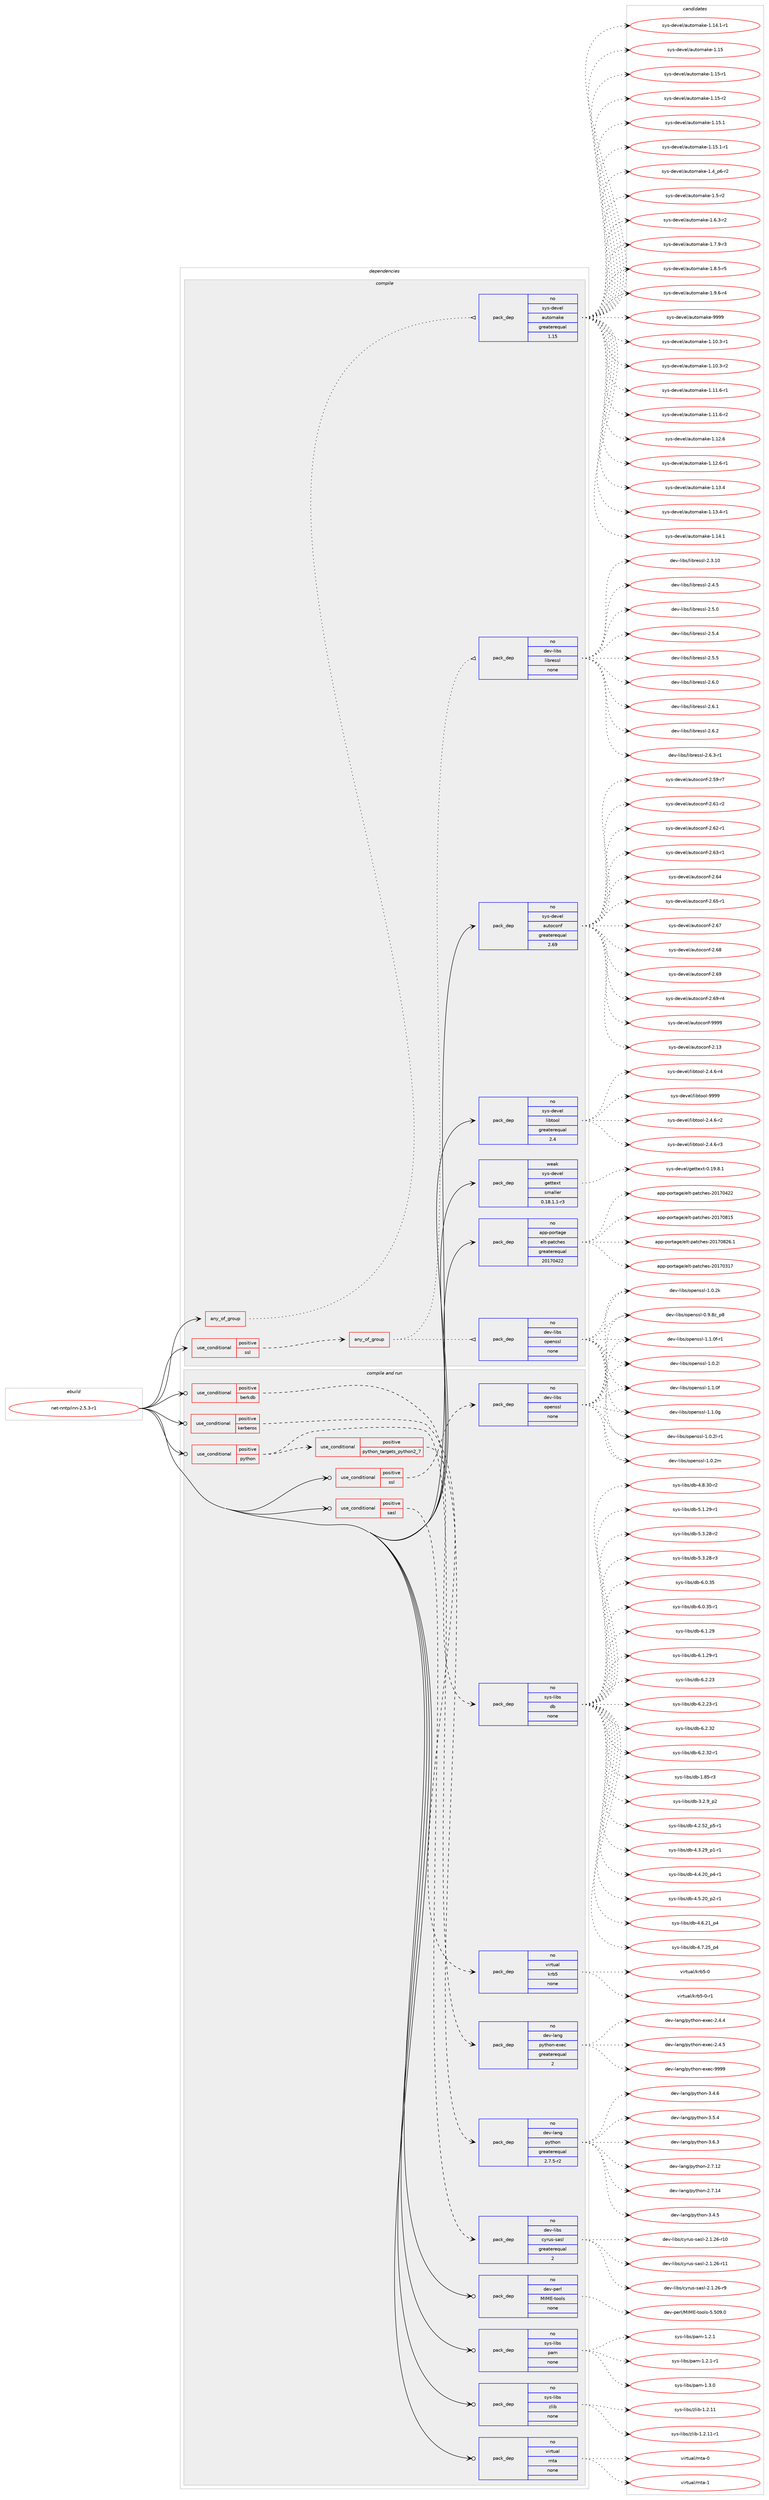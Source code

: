 digraph prolog {

# *************
# Graph options
# *************

newrank=true;
concentrate=true;
compound=true;
graph [rankdir=LR,fontname=Helvetica,fontsize=10,ranksep=1.5];#, ranksep=2.5, nodesep=0.2];
edge  [arrowhead=vee];
node  [fontname=Helvetica,fontsize=10];

# **********
# The ebuild
# **********

subgraph cluster_leftcol {
color=gray;
rank=same;
label=<<i>ebuild</i>>;
id [label="net-nntp/inn-2.5.3-r1", color=red, width=4, href="../net-nntp/inn-2.5.3-r1.svg"];
}

# ****************
# The dependencies
# ****************

subgraph cluster_midcol {
color=gray;
label=<<i>dependencies</i>>;
subgraph cluster_compile {
fillcolor="#eeeeee";
style=filled;
label=<<i>compile</i>>;
subgraph any7225 {
dependency433428 [label=<<TABLE BORDER="0" CELLBORDER="1" CELLSPACING="0" CELLPADDING="4"><TR><TD CELLPADDING="10">any_of_group</TD></TR></TABLE>>, shape=none, color=red];subgraph pack318865 {
dependency433429 [label=<<TABLE BORDER="0" CELLBORDER="1" CELLSPACING="0" CELLPADDING="4" WIDTH="220"><TR><TD ROWSPAN="6" CELLPADDING="30">pack_dep</TD></TR><TR><TD WIDTH="110">no</TD></TR><TR><TD>sys-devel</TD></TR><TR><TD>automake</TD></TR><TR><TD>greaterequal</TD></TR><TR><TD>1.15</TD></TR></TABLE>>, shape=none, color=blue];
}
dependency433428:e -> dependency433429:w [weight=20,style="dotted",arrowhead="oinv"];
}
id:e -> dependency433428:w [weight=20,style="solid",arrowhead="vee"];
subgraph cond107107 {
dependency433430 [label=<<TABLE BORDER="0" CELLBORDER="1" CELLSPACING="0" CELLPADDING="4"><TR><TD ROWSPAN="3" CELLPADDING="10">use_conditional</TD></TR><TR><TD>positive</TD></TR><TR><TD>ssl</TD></TR></TABLE>>, shape=none, color=red];
subgraph any7226 {
dependency433431 [label=<<TABLE BORDER="0" CELLBORDER="1" CELLSPACING="0" CELLPADDING="4"><TR><TD CELLPADDING="10">any_of_group</TD></TR></TABLE>>, shape=none, color=red];subgraph pack318866 {
dependency433432 [label=<<TABLE BORDER="0" CELLBORDER="1" CELLSPACING="0" CELLPADDING="4" WIDTH="220"><TR><TD ROWSPAN="6" CELLPADDING="30">pack_dep</TD></TR><TR><TD WIDTH="110">no</TD></TR><TR><TD>dev-libs</TD></TR><TR><TD>openssl</TD></TR><TR><TD>none</TD></TR><TR><TD></TD></TR></TABLE>>, shape=none, color=blue];
}
dependency433431:e -> dependency433432:w [weight=20,style="dotted",arrowhead="oinv"];
subgraph pack318867 {
dependency433433 [label=<<TABLE BORDER="0" CELLBORDER="1" CELLSPACING="0" CELLPADDING="4" WIDTH="220"><TR><TD ROWSPAN="6" CELLPADDING="30">pack_dep</TD></TR><TR><TD WIDTH="110">no</TD></TR><TR><TD>dev-libs</TD></TR><TR><TD>libressl</TD></TR><TR><TD>none</TD></TR><TR><TD></TD></TR></TABLE>>, shape=none, color=blue];
}
dependency433431:e -> dependency433433:w [weight=20,style="dotted",arrowhead="oinv"];
}
dependency433430:e -> dependency433431:w [weight=20,style="dashed",arrowhead="vee"];
}
id:e -> dependency433430:w [weight=20,style="solid",arrowhead="vee"];
subgraph pack318868 {
dependency433434 [label=<<TABLE BORDER="0" CELLBORDER="1" CELLSPACING="0" CELLPADDING="4" WIDTH="220"><TR><TD ROWSPAN="6" CELLPADDING="30">pack_dep</TD></TR><TR><TD WIDTH="110">no</TD></TR><TR><TD>app-portage</TD></TR><TR><TD>elt-patches</TD></TR><TR><TD>greaterequal</TD></TR><TR><TD>20170422</TD></TR></TABLE>>, shape=none, color=blue];
}
id:e -> dependency433434:w [weight=20,style="solid",arrowhead="vee"];
subgraph pack318869 {
dependency433435 [label=<<TABLE BORDER="0" CELLBORDER="1" CELLSPACING="0" CELLPADDING="4" WIDTH="220"><TR><TD ROWSPAN="6" CELLPADDING="30">pack_dep</TD></TR><TR><TD WIDTH="110">no</TD></TR><TR><TD>sys-devel</TD></TR><TR><TD>autoconf</TD></TR><TR><TD>greaterequal</TD></TR><TR><TD>2.69</TD></TR></TABLE>>, shape=none, color=blue];
}
id:e -> dependency433435:w [weight=20,style="solid",arrowhead="vee"];
subgraph pack318870 {
dependency433436 [label=<<TABLE BORDER="0" CELLBORDER="1" CELLSPACING="0" CELLPADDING="4" WIDTH="220"><TR><TD ROWSPAN="6" CELLPADDING="30">pack_dep</TD></TR><TR><TD WIDTH="110">no</TD></TR><TR><TD>sys-devel</TD></TR><TR><TD>libtool</TD></TR><TR><TD>greaterequal</TD></TR><TR><TD>2.4</TD></TR></TABLE>>, shape=none, color=blue];
}
id:e -> dependency433436:w [weight=20,style="solid",arrowhead="vee"];
subgraph pack318871 {
dependency433437 [label=<<TABLE BORDER="0" CELLBORDER="1" CELLSPACING="0" CELLPADDING="4" WIDTH="220"><TR><TD ROWSPAN="6" CELLPADDING="30">pack_dep</TD></TR><TR><TD WIDTH="110">weak</TD></TR><TR><TD>sys-devel</TD></TR><TR><TD>gettext</TD></TR><TR><TD>smaller</TD></TR><TR><TD>0.18.1.1-r3</TD></TR></TABLE>>, shape=none, color=blue];
}
id:e -> dependency433437:w [weight=20,style="solid",arrowhead="vee"];
}
subgraph cluster_compileandrun {
fillcolor="#eeeeee";
style=filled;
label=<<i>compile and run</i>>;
subgraph cond107108 {
dependency433438 [label=<<TABLE BORDER="0" CELLBORDER="1" CELLSPACING="0" CELLPADDING="4"><TR><TD ROWSPAN="3" CELLPADDING="10">use_conditional</TD></TR><TR><TD>positive</TD></TR><TR><TD>berkdb</TD></TR></TABLE>>, shape=none, color=red];
subgraph pack318872 {
dependency433439 [label=<<TABLE BORDER="0" CELLBORDER="1" CELLSPACING="0" CELLPADDING="4" WIDTH="220"><TR><TD ROWSPAN="6" CELLPADDING="30">pack_dep</TD></TR><TR><TD WIDTH="110">no</TD></TR><TR><TD>sys-libs</TD></TR><TR><TD>db</TD></TR><TR><TD>none</TD></TR><TR><TD></TD></TR></TABLE>>, shape=none, color=blue];
}
dependency433438:e -> dependency433439:w [weight=20,style="dashed",arrowhead="vee"];
}
id:e -> dependency433438:w [weight=20,style="solid",arrowhead="odotvee"];
subgraph cond107109 {
dependency433440 [label=<<TABLE BORDER="0" CELLBORDER="1" CELLSPACING="0" CELLPADDING="4"><TR><TD ROWSPAN="3" CELLPADDING="10">use_conditional</TD></TR><TR><TD>positive</TD></TR><TR><TD>kerberos</TD></TR></TABLE>>, shape=none, color=red];
subgraph pack318873 {
dependency433441 [label=<<TABLE BORDER="0" CELLBORDER="1" CELLSPACING="0" CELLPADDING="4" WIDTH="220"><TR><TD ROWSPAN="6" CELLPADDING="30">pack_dep</TD></TR><TR><TD WIDTH="110">no</TD></TR><TR><TD>virtual</TD></TR><TR><TD>krb5</TD></TR><TR><TD>none</TD></TR><TR><TD></TD></TR></TABLE>>, shape=none, color=blue];
}
dependency433440:e -> dependency433441:w [weight=20,style="dashed",arrowhead="vee"];
}
id:e -> dependency433440:w [weight=20,style="solid",arrowhead="odotvee"];
subgraph cond107110 {
dependency433442 [label=<<TABLE BORDER="0" CELLBORDER="1" CELLSPACING="0" CELLPADDING="4"><TR><TD ROWSPAN="3" CELLPADDING="10">use_conditional</TD></TR><TR><TD>positive</TD></TR><TR><TD>python</TD></TR></TABLE>>, shape=none, color=red];
subgraph cond107111 {
dependency433443 [label=<<TABLE BORDER="0" CELLBORDER="1" CELLSPACING="0" CELLPADDING="4"><TR><TD ROWSPAN="3" CELLPADDING="10">use_conditional</TD></TR><TR><TD>positive</TD></TR><TR><TD>python_targets_python2_7</TD></TR></TABLE>>, shape=none, color=red];
subgraph pack318874 {
dependency433444 [label=<<TABLE BORDER="0" CELLBORDER="1" CELLSPACING="0" CELLPADDING="4" WIDTH="220"><TR><TD ROWSPAN="6" CELLPADDING="30">pack_dep</TD></TR><TR><TD WIDTH="110">no</TD></TR><TR><TD>dev-lang</TD></TR><TR><TD>python</TD></TR><TR><TD>greaterequal</TD></TR><TR><TD>2.7.5-r2</TD></TR></TABLE>>, shape=none, color=blue];
}
dependency433443:e -> dependency433444:w [weight=20,style="dashed",arrowhead="vee"];
}
dependency433442:e -> dependency433443:w [weight=20,style="dashed",arrowhead="vee"];
subgraph pack318875 {
dependency433445 [label=<<TABLE BORDER="0" CELLBORDER="1" CELLSPACING="0" CELLPADDING="4" WIDTH="220"><TR><TD ROWSPAN="6" CELLPADDING="30">pack_dep</TD></TR><TR><TD WIDTH="110">no</TD></TR><TR><TD>dev-lang</TD></TR><TR><TD>python-exec</TD></TR><TR><TD>greaterequal</TD></TR><TR><TD>2</TD></TR></TABLE>>, shape=none, color=blue];
}
dependency433442:e -> dependency433445:w [weight=20,style="dashed",arrowhead="vee"];
}
id:e -> dependency433442:w [weight=20,style="solid",arrowhead="odotvee"];
subgraph cond107112 {
dependency433446 [label=<<TABLE BORDER="0" CELLBORDER="1" CELLSPACING="0" CELLPADDING="4"><TR><TD ROWSPAN="3" CELLPADDING="10">use_conditional</TD></TR><TR><TD>positive</TD></TR><TR><TD>sasl</TD></TR></TABLE>>, shape=none, color=red];
subgraph pack318876 {
dependency433447 [label=<<TABLE BORDER="0" CELLBORDER="1" CELLSPACING="0" CELLPADDING="4" WIDTH="220"><TR><TD ROWSPAN="6" CELLPADDING="30">pack_dep</TD></TR><TR><TD WIDTH="110">no</TD></TR><TR><TD>dev-libs</TD></TR><TR><TD>cyrus-sasl</TD></TR><TR><TD>greaterequal</TD></TR><TR><TD>2</TD></TR></TABLE>>, shape=none, color=blue];
}
dependency433446:e -> dependency433447:w [weight=20,style="dashed",arrowhead="vee"];
}
id:e -> dependency433446:w [weight=20,style="solid",arrowhead="odotvee"];
subgraph cond107113 {
dependency433448 [label=<<TABLE BORDER="0" CELLBORDER="1" CELLSPACING="0" CELLPADDING="4"><TR><TD ROWSPAN="3" CELLPADDING="10">use_conditional</TD></TR><TR><TD>positive</TD></TR><TR><TD>ssl</TD></TR></TABLE>>, shape=none, color=red];
subgraph pack318877 {
dependency433449 [label=<<TABLE BORDER="0" CELLBORDER="1" CELLSPACING="0" CELLPADDING="4" WIDTH="220"><TR><TD ROWSPAN="6" CELLPADDING="30">pack_dep</TD></TR><TR><TD WIDTH="110">no</TD></TR><TR><TD>dev-libs</TD></TR><TR><TD>openssl</TD></TR><TR><TD>none</TD></TR><TR><TD></TD></TR></TABLE>>, shape=none, color=blue];
}
dependency433448:e -> dependency433449:w [weight=20,style="dashed",arrowhead="vee"];
}
id:e -> dependency433448:w [weight=20,style="solid",arrowhead="odotvee"];
subgraph pack318878 {
dependency433450 [label=<<TABLE BORDER="0" CELLBORDER="1" CELLSPACING="0" CELLPADDING="4" WIDTH="220"><TR><TD ROWSPAN="6" CELLPADDING="30">pack_dep</TD></TR><TR><TD WIDTH="110">no</TD></TR><TR><TD>dev-perl</TD></TR><TR><TD>MIME-tools</TD></TR><TR><TD>none</TD></TR><TR><TD></TD></TR></TABLE>>, shape=none, color=blue];
}
id:e -> dependency433450:w [weight=20,style="solid",arrowhead="odotvee"];
subgraph pack318879 {
dependency433451 [label=<<TABLE BORDER="0" CELLBORDER="1" CELLSPACING="0" CELLPADDING="4" WIDTH="220"><TR><TD ROWSPAN="6" CELLPADDING="30">pack_dep</TD></TR><TR><TD WIDTH="110">no</TD></TR><TR><TD>sys-libs</TD></TR><TR><TD>pam</TD></TR><TR><TD>none</TD></TR><TR><TD></TD></TR></TABLE>>, shape=none, color=blue];
}
id:e -> dependency433451:w [weight=20,style="solid",arrowhead="odotvee"];
subgraph pack318880 {
dependency433452 [label=<<TABLE BORDER="0" CELLBORDER="1" CELLSPACING="0" CELLPADDING="4" WIDTH="220"><TR><TD ROWSPAN="6" CELLPADDING="30">pack_dep</TD></TR><TR><TD WIDTH="110">no</TD></TR><TR><TD>sys-libs</TD></TR><TR><TD>zlib</TD></TR><TR><TD>none</TD></TR><TR><TD></TD></TR></TABLE>>, shape=none, color=blue];
}
id:e -> dependency433452:w [weight=20,style="solid",arrowhead="odotvee"];
subgraph pack318881 {
dependency433453 [label=<<TABLE BORDER="0" CELLBORDER="1" CELLSPACING="0" CELLPADDING="4" WIDTH="220"><TR><TD ROWSPAN="6" CELLPADDING="30">pack_dep</TD></TR><TR><TD WIDTH="110">no</TD></TR><TR><TD>virtual</TD></TR><TR><TD>mta</TD></TR><TR><TD>none</TD></TR><TR><TD></TD></TR></TABLE>>, shape=none, color=blue];
}
id:e -> dependency433453:w [weight=20,style="solid",arrowhead="odotvee"];
}
subgraph cluster_run {
fillcolor="#eeeeee";
style=filled;
label=<<i>run</i>>;
}
}

# **************
# The candidates
# **************

subgraph cluster_choices {
rank=same;
color=gray;
label=<<i>candidates</i>>;

subgraph choice318865 {
color=black;
nodesep=1;
choice11512111545100101118101108479711711611110997107101454946494846514511449 [label="sys-devel/automake-1.10.3-r1", color=red, width=4,href="../sys-devel/automake-1.10.3-r1.svg"];
choice11512111545100101118101108479711711611110997107101454946494846514511450 [label="sys-devel/automake-1.10.3-r2", color=red, width=4,href="../sys-devel/automake-1.10.3-r2.svg"];
choice11512111545100101118101108479711711611110997107101454946494946544511449 [label="sys-devel/automake-1.11.6-r1", color=red, width=4,href="../sys-devel/automake-1.11.6-r1.svg"];
choice11512111545100101118101108479711711611110997107101454946494946544511450 [label="sys-devel/automake-1.11.6-r2", color=red, width=4,href="../sys-devel/automake-1.11.6-r2.svg"];
choice1151211154510010111810110847971171161111099710710145494649504654 [label="sys-devel/automake-1.12.6", color=red, width=4,href="../sys-devel/automake-1.12.6.svg"];
choice11512111545100101118101108479711711611110997107101454946495046544511449 [label="sys-devel/automake-1.12.6-r1", color=red, width=4,href="../sys-devel/automake-1.12.6-r1.svg"];
choice1151211154510010111810110847971171161111099710710145494649514652 [label="sys-devel/automake-1.13.4", color=red, width=4,href="../sys-devel/automake-1.13.4.svg"];
choice11512111545100101118101108479711711611110997107101454946495146524511449 [label="sys-devel/automake-1.13.4-r1", color=red, width=4,href="../sys-devel/automake-1.13.4-r1.svg"];
choice1151211154510010111810110847971171161111099710710145494649524649 [label="sys-devel/automake-1.14.1", color=red, width=4,href="../sys-devel/automake-1.14.1.svg"];
choice11512111545100101118101108479711711611110997107101454946495246494511449 [label="sys-devel/automake-1.14.1-r1", color=red, width=4,href="../sys-devel/automake-1.14.1-r1.svg"];
choice115121115451001011181011084797117116111109971071014549464953 [label="sys-devel/automake-1.15", color=red, width=4,href="../sys-devel/automake-1.15.svg"];
choice1151211154510010111810110847971171161111099710710145494649534511449 [label="sys-devel/automake-1.15-r1", color=red, width=4,href="../sys-devel/automake-1.15-r1.svg"];
choice1151211154510010111810110847971171161111099710710145494649534511450 [label="sys-devel/automake-1.15-r2", color=red, width=4,href="../sys-devel/automake-1.15-r2.svg"];
choice1151211154510010111810110847971171161111099710710145494649534649 [label="sys-devel/automake-1.15.1", color=red, width=4,href="../sys-devel/automake-1.15.1.svg"];
choice11512111545100101118101108479711711611110997107101454946495346494511449 [label="sys-devel/automake-1.15.1-r1", color=red, width=4,href="../sys-devel/automake-1.15.1-r1.svg"];
choice115121115451001011181011084797117116111109971071014549465295112544511450 [label="sys-devel/automake-1.4_p6-r2", color=red, width=4,href="../sys-devel/automake-1.4_p6-r2.svg"];
choice11512111545100101118101108479711711611110997107101454946534511450 [label="sys-devel/automake-1.5-r2", color=red, width=4,href="../sys-devel/automake-1.5-r2.svg"];
choice115121115451001011181011084797117116111109971071014549465446514511450 [label="sys-devel/automake-1.6.3-r2", color=red, width=4,href="../sys-devel/automake-1.6.3-r2.svg"];
choice115121115451001011181011084797117116111109971071014549465546574511451 [label="sys-devel/automake-1.7.9-r3", color=red, width=4,href="../sys-devel/automake-1.7.9-r3.svg"];
choice115121115451001011181011084797117116111109971071014549465646534511453 [label="sys-devel/automake-1.8.5-r5", color=red, width=4,href="../sys-devel/automake-1.8.5-r5.svg"];
choice115121115451001011181011084797117116111109971071014549465746544511452 [label="sys-devel/automake-1.9.6-r4", color=red, width=4,href="../sys-devel/automake-1.9.6-r4.svg"];
choice115121115451001011181011084797117116111109971071014557575757 [label="sys-devel/automake-9999", color=red, width=4,href="../sys-devel/automake-9999.svg"];
dependency433429:e -> choice11512111545100101118101108479711711611110997107101454946494846514511449:w [style=dotted,weight="100"];
dependency433429:e -> choice11512111545100101118101108479711711611110997107101454946494846514511450:w [style=dotted,weight="100"];
dependency433429:e -> choice11512111545100101118101108479711711611110997107101454946494946544511449:w [style=dotted,weight="100"];
dependency433429:e -> choice11512111545100101118101108479711711611110997107101454946494946544511450:w [style=dotted,weight="100"];
dependency433429:e -> choice1151211154510010111810110847971171161111099710710145494649504654:w [style=dotted,weight="100"];
dependency433429:e -> choice11512111545100101118101108479711711611110997107101454946495046544511449:w [style=dotted,weight="100"];
dependency433429:e -> choice1151211154510010111810110847971171161111099710710145494649514652:w [style=dotted,weight="100"];
dependency433429:e -> choice11512111545100101118101108479711711611110997107101454946495146524511449:w [style=dotted,weight="100"];
dependency433429:e -> choice1151211154510010111810110847971171161111099710710145494649524649:w [style=dotted,weight="100"];
dependency433429:e -> choice11512111545100101118101108479711711611110997107101454946495246494511449:w [style=dotted,weight="100"];
dependency433429:e -> choice115121115451001011181011084797117116111109971071014549464953:w [style=dotted,weight="100"];
dependency433429:e -> choice1151211154510010111810110847971171161111099710710145494649534511449:w [style=dotted,weight="100"];
dependency433429:e -> choice1151211154510010111810110847971171161111099710710145494649534511450:w [style=dotted,weight="100"];
dependency433429:e -> choice1151211154510010111810110847971171161111099710710145494649534649:w [style=dotted,weight="100"];
dependency433429:e -> choice11512111545100101118101108479711711611110997107101454946495346494511449:w [style=dotted,weight="100"];
dependency433429:e -> choice115121115451001011181011084797117116111109971071014549465295112544511450:w [style=dotted,weight="100"];
dependency433429:e -> choice11512111545100101118101108479711711611110997107101454946534511450:w [style=dotted,weight="100"];
dependency433429:e -> choice115121115451001011181011084797117116111109971071014549465446514511450:w [style=dotted,weight="100"];
dependency433429:e -> choice115121115451001011181011084797117116111109971071014549465546574511451:w [style=dotted,weight="100"];
dependency433429:e -> choice115121115451001011181011084797117116111109971071014549465646534511453:w [style=dotted,weight="100"];
dependency433429:e -> choice115121115451001011181011084797117116111109971071014549465746544511452:w [style=dotted,weight="100"];
dependency433429:e -> choice115121115451001011181011084797117116111109971071014557575757:w [style=dotted,weight="100"];
}
subgraph choice318866 {
color=black;
nodesep=1;
choice1001011184510810598115471111121011101151151084548465746561229511256 [label="dev-libs/openssl-0.9.8z_p8", color=red, width=4,href="../dev-libs/openssl-0.9.8z_p8.svg"];
choice100101118451081059811547111112101110115115108454946484650107 [label="dev-libs/openssl-1.0.2k", color=red, width=4,href="../dev-libs/openssl-1.0.2k.svg"];
choice100101118451081059811547111112101110115115108454946484650108 [label="dev-libs/openssl-1.0.2l", color=red, width=4,href="../dev-libs/openssl-1.0.2l.svg"];
choice1001011184510810598115471111121011101151151084549464846501084511449 [label="dev-libs/openssl-1.0.2l-r1", color=red, width=4,href="../dev-libs/openssl-1.0.2l-r1.svg"];
choice100101118451081059811547111112101110115115108454946484650109 [label="dev-libs/openssl-1.0.2m", color=red, width=4,href="../dev-libs/openssl-1.0.2m.svg"];
choice100101118451081059811547111112101110115115108454946494648102 [label="dev-libs/openssl-1.1.0f", color=red, width=4,href="../dev-libs/openssl-1.1.0f.svg"];
choice1001011184510810598115471111121011101151151084549464946481024511449 [label="dev-libs/openssl-1.1.0f-r1", color=red, width=4,href="../dev-libs/openssl-1.1.0f-r1.svg"];
choice100101118451081059811547111112101110115115108454946494648103 [label="dev-libs/openssl-1.1.0g", color=red, width=4,href="../dev-libs/openssl-1.1.0g.svg"];
dependency433432:e -> choice1001011184510810598115471111121011101151151084548465746561229511256:w [style=dotted,weight="100"];
dependency433432:e -> choice100101118451081059811547111112101110115115108454946484650107:w [style=dotted,weight="100"];
dependency433432:e -> choice100101118451081059811547111112101110115115108454946484650108:w [style=dotted,weight="100"];
dependency433432:e -> choice1001011184510810598115471111121011101151151084549464846501084511449:w [style=dotted,weight="100"];
dependency433432:e -> choice100101118451081059811547111112101110115115108454946484650109:w [style=dotted,weight="100"];
dependency433432:e -> choice100101118451081059811547111112101110115115108454946494648102:w [style=dotted,weight="100"];
dependency433432:e -> choice1001011184510810598115471111121011101151151084549464946481024511449:w [style=dotted,weight="100"];
dependency433432:e -> choice100101118451081059811547111112101110115115108454946494648103:w [style=dotted,weight="100"];
}
subgraph choice318867 {
color=black;
nodesep=1;
choice1001011184510810598115471081059811410111511510845504651464948 [label="dev-libs/libressl-2.3.10", color=red, width=4,href="../dev-libs/libressl-2.3.10.svg"];
choice10010111845108105981154710810598114101115115108455046524653 [label="dev-libs/libressl-2.4.5", color=red, width=4,href="../dev-libs/libressl-2.4.5.svg"];
choice10010111845108105981154710810598114101115115108455046534648 [label="dev-libs/libressl-2.5.0", color=red, width=4,href="../dev-libs/libressl-2.5.0.svg"];
choice10010111845108105981154710810598114101115115108455046534652 [label="dev-libs/libressl-2.5.4", color=red, width=4,href="../dev-libs/libressl-2.5.4.svg"];
choice10010111845108105981154710810598114101115115108455046534653 [label="dev-libs/libressl-2.5.5", color=red, width=4,href="../dev-libs/libressl-2.5.5.svg"];
choice10010111845108105981154710810598114101115115108455046544648 [label="dev-libs/libressl-2.6.0", color=red, width=4,href="../dev-libs/libressl-2.6.0.svg"];
choice10010111845108105981154710810598114101115115108455046544649 [label="dev-libs/libressl-2.6.1", color=red, width=4,href="../dev-libs/libressl-2.6.1.svg"];
choice10010111845108105981154710810598114101115115108455046544650 [label="dev-libs/libressl-2.6.2", color=red, width=4,href="../dev-libs/libressl-2.6.2.svg"];
choice100101118451081059811547108105981141011151151084550465446514511449 [label="dev-libs/libressl-2.6.3-r1", color=red, width=4,href="../dev-libs/libressl-2.6.3-r1.svg"];
dependency433433:e -> choice1001011184510810598115471081059811410111511510845504651464948:w [style=dotted,weight="100"];
dependency433433:e -> choice10010111845108105981154710810598114101115115108455046524653:w [style=dotted,weight="100"];
dependency433433:e -> choice10010111845108105981154710810598114101115115108455046534648:w [style=dotted,weight="100"];
dependency433433:e -> choice10010111845108105981154710810598114101115115108455046534652:w [style=dotted,weight="100"];
dependency433433:e -> choice10010111845108105981154710810598114101115115108455046534653:w [style=dotted,weight="100"];
dependency433433:e -> choice10010111845108105981154710810598114101115115108455046544648:w [style=dotted,weight="100"];
dependency433433:e -> choice10010111845108105981154710810598114101115115108455046544649:w [style=dotted,weight="100"];
dependency433433:e -> choice10010111845108105981154710810598114101115115108455046544650:w [style=dotted,weight="100"];
dependency433433:e -> choice100101118451081059811547108105981141011151151084550465446514511449:w [style=dotted,weight="100"];
}
subgraph choice318868 {
color=black;
nodesep=1;
choice97112112451121111141169710310147101108116451129711699104101115455048495548514955 [label="app-portage/elt-patches-20170317", color=red, width=4,href="../app-portage/elt-patches-20170317.svg"];
choice97112112451121111141169710310147101108116451129711699104101115455048495548525050 [label="app-portage/elt-patches-20170422", color=red, width=4,href="../app-portage/elt-patches-20170422.svg"];
choice97112112451121111141169710310147101108116451129711699104101115455048495548564953 [label="app-portage/elt-patches-20170815", color=red, width=4,href="../app-portage/elt-patches-20170815.svg"];
choice971121124511211111411697103101471011081164511297116991041011154550484955485650544649 [label="app-portage/elt-patches-20170826.1", color=red, width=4,href="../app-portage/elt-patches-20170826.1.svg"];
dependency433434:e -> choice97112112451121111141169710310147101108116451129711699104101115455048495548514955:w [style=dotted,weight="100"];
dependency433434:e -> choice97112112451121111141169710310147101108116451129711699104101115455048495548525050:w [style=dotted,weight="100"];
dependency433434:e -> choice97112112451121111141169710310147101108116451129711699104101115455048495548564953:w [style=dotted,weight="100"];
dependency433434:e -> choice971121124511211111411697103101471011081164511297116991041011154550484955485650544649:w [style=dotted,weight="100"];
}
subgraph choice318869 {
color=black;
nodesep=1;
choice115121115451001011181011084797117116111991111101024550464951 [label="sys-devel/autoconf-2.13", color=red, width=4,href="../sys-devel/autoconf-2.13.svg"];
choice1151211154510010111810110847971171161119911111010245504653574511455 [label="sys-devel/autoconf-2.59-r7", color=red, width=4,href="../sys-devel/autoconf-2.59-r7.svg"];
choice1151211154510010111810110847971171161119911111010245504654494511450 [label="sys-devel/autoconf-2.61-r2", color=red, width=4,href="../sys-devel/autoconf-2.61-r2.svg"];
choice1151211154510010111810110847971171161119911111010245504654504511449 [label="sys-devel/autoconf-2.62-r1", color=red, width=4,href="../sys-devel/autoconf-2.62-r1.svg"];
choice1151211154510010111810110847971171161119911111010245504654514511449 [label="sys-devel/autoconf-2.63-r1", color=red, width=4,href="../sys-devel/autoconf-2.63-r1.svg"];
choice115121115451001011181011084797117116111991111101024550465452 [label="sys-devel/autoconf-2.64", color=red, width=4,href="../sys-devel/autoconf-2.64.svg"];
choice1151211154510010111810110847971171161119911111010245504654534511449 [label="sys-devel/autoconf-2.65-r1", color=red, width=4,href="../sys-devel/autoconf-2.65-r1.svg"];
choice115121115451001011181011084797117116111991111101024550465455 [label="sys-devel/autoconf-2.67", color=red, width=4,href="../sys-devel/autoconf-2.67.svg"];
choice115121115451001011181011084797117116111991111101024550465456 [label="sys-devel/autoconf-2.68", color=red, width=4,href="../sys-devel/autoconf-2.68.svg"];
choice115121115451001011181011084797117116111991111101024550465457 [label="sys-devel/autoconf-2.69", color=red, width=4,href="../sys-devel/autoconf-2.69.svg"];
choice1151211154510010111810110847971171161119911111010245504654574511452 [label="sys-devel/autoconf-2.69-r4", color=red, width=4,href="../sys-devel/autoconf-2.69-r4.svg"];
choice115121115451001011181011084797117116111991111101024557575757 [label="sys-devel/autoconf-9999", color=red, width=4,href="../sys-devel/autoconf-9999.svg"];
dependency433435:e -> choice115121115451001011181011084797117116111991111101024550464951:w [style=dotted,weight="100"];
dependency433435:e -> choice1151211154510010111810110847971171161119911111010245504653574511455:w [style=dotted,weight="100"];
dependency433435:e -> choice1151211154510010111810110847971171161119911111010245504654494511450:w [style=dotted,weight="100"];
dependency433435:e -> choice1151211154510010111810110847971171161119911111010245504654504511449:w [style=dotted,weight="100"];
dependency433435:e -> choice1151211154510010111810110847971171161119911111010245504654514511449:w [style=dotted,weight="100"];
dependency433435:e -> choice115121115451001011181011084797117116111991111101024550465452:w [style=dotted,weight="100"];
dependency433435:e -> choice1151211154510010111810110847971171161119911111010245504654534511449:w [style=dotted,weight="100"];
dependency433435:e -> choice115121115451001011181011084797117116111991111101024550465455:w [style=dotted,weight="100"];
dependency433435:e -> choice115121115451001011181011084797117116111991111101024550465456:w [style=dotted,weight="100"];
dependency433435:e -> choice115121115451001011181011084797117116111991111101024550465457:w [style=dotted,weight="100"];
dependency433435:e -> choice1151211154510010111810110847971171161119911111010245504654574511452:w [style=dotted,weight="100"];
dependency433435:e -> choice115121115451001011181011084797117116111991111101024557575757:w [style=dotted,weight="100"];
}
subgraph choice318870 {
color=black;
nodesep=1;
choice1151211154510010111810110847108105981161111111084550465246544511450 [label="sys-devel/libtool-2.4.6-r2", color=red, width=4,href="../sys-devel/libtool-2.4.6-r2.svg"];
choice1151211154510010111810110847108105981161111111084550465246544511451 [label="sys-devel/libtool-2.4.6-r3", color=red, width=4,href="../sys-devel/libtool-2.4.6-r3.svg"];
choice1151211154510010111810110847108105981161111111084550465246544511452 [label="sys-devel/libtool-2.4.6-r4", color=red, width=4,href="../sys-devel/libtool-2.4.6-r4.svg"];
choice1151211154510010111810110847108105981161111111084557575757 [label="sys-devel/libtool-9999", color=red, width=4,href="../sys-devel/libtool-9999.svg"];
dependency433436:e -> choice1151211154510010111810110847108105981161111111084550465246544511450:w [style=dotted,weight="100"];
dependency433436:e -> choice1151211154510010111810110847108105981161111111084550465246544511451:w [style=dotted,weight="100"];
dependency433436:e -> choice1151211154510010111810110847108105981161111111084550465246544511452:w [style=dotted,weight="100"];
dependency433436:e -> choice1151211154510010111810110847108105981161111111084557575757:w [style=dotted,weight="100"];
}
subgraph choice318871 {
color=black;
nodesep=1;
choice1151211154510010111810110847103101116116101120116454846495746564649 [label="sys-devel/gettext-0.19.8.1", color=red, width=4,href="../sys-devel/gettext-0.19.8.1.svg"];
dependency433437:e -> choice1151211154510010111810110847103101116116101120116454846495746564649:w [style=dotted,weight="100"];
}
subgraph choice318872 {
color=black;
nodesep=1;
choice1151211154510810598115471009845494656534511451 [label="sys-libs/db-1.85-r3", color=red, width=4,href="../sys-libs/db-1.85-r3.svg"];
choice115121115451081059811547100984551465046579511250 [label="sys-libs/db-3.2.9_p2", color=red, width=4,href="../sys-libs/db-3.2.9_p2.svg"];
choice115121115451081059811547100984552465046535095112534511449 [label="sys-libs/db-4.2.52_p5-r1", color=red, width=4,href="../sys-libs/db-4.2.52_p5-r1.svg"];
choice115121115451081059811547100984552465146505795112494511449 [label="sys-libs/db-4.3.29_p1-r1", color=red, width=4,href="../sys-libs/db-4.3.29_p1-r1.svg"];
choice115121115451081059811547100984552465246504895112524511449 [label="sys-libs/db-4.4.20_p4-r1", color=red, width=4,href="../sys-libs/db-4.4.20_p4-r1.svg"];
choice115121115451081059811547100984552465346504895112504511449 [label="sys-libs/db-4.5.20_p2-r1", color=red, width=4,href="../sys-libs/db-4.5.20_p2-r1.svg"];
choice11512111545108105981154710098455246544650499511252 [label="sys-libs/db-4.6.21_p4", color=red, width=4,href="../sys-libs/db-4.6.21_p4.svg"];
choice11512111545108105981154710098455246554650539511252 [label="sys-libs/db-4.7.25_p4", color=red, width=4,href="../sys-libs/db-4.7.25_p4.svg"];
choice11512111545108105981154710098455246564651484511450 [label="sys-libs/db-4.8.30-r2", color=red, width=4,href="../sys-libs/db-4.8.30-r2.svg"];
choice11512111545108105981154710098455346494650574511449 [label="sys-libs/db-5.1.29-r1", color=red, width=4,href="../sys-libs/db-5.1.29-r1.svg"];
choice11512111545108105981154710098455346514650564511450 [label="sys-libs/db-5.3.28-r2", color=red, width=4,href="../sys-libs/db-5.3.28-r2.svg"];
choice11512111545108105981154710098455346514650564511451 [label="sys-libs/db-5.3.28-r3", color=red, width=4,href="../sys-libs/db-5.3.28-r3.svg"];
choice1151211154510810598115471009845544648465153 [label="sys-libs/db-6.0.35", color=red, width=4,href="../sys-libs/db-6.0.35.svg"];
choice11512111545108105981154710098455446484651534511449 [label="sys-libs/db-6.0.35-r1", color=red, width=4,href="../sys-libs/db-6.0.35-r1.svg"];
choice1151211154510810598115471009845544649465057 [label="sys-libs/db-6.1.29", color=red, width=4,href="../sys-libs/db-6.1.29.svg"];
choice11512111545108105981154710098455446494650574511449 [label="sys-libs/db-6.1.29-r1", color=red, width=4,href="../sys-libs/db-6.1.29-r1.svg"];
choice1151211154510810598115471009845544650465051 [label="sys-libs/db-6.2.23", color=red, width=4,href="../sys-libs/db-6.2.23.svg"];
choice11512111545108105981154710098455446504650514511449 [label="sys-libs/db-6.2.23-r1", color=red, width=4,href="../sys-libs/db-6.2.23-r1.svg"];
choice1151211154510810598115471009845544650465150 [label="sys-libs/db-6.2.32", color=red, width=4,href="../sys-libs/db-6.2.32.svg"];
choice11512111545108105981154710098455446504651504511449 [label="sys-libs/db-6.2.32-r1", color=red, width=4,href="../sys-libs/db-6.2.32-r1.svg"];
dependency433439:e -> choice1151211154510810598115471009845494656534511451:w [style=dotted,weight="100"];
dependency433439:e -> choice115121115451081059811547100984551465046579511250:w [style=dotted,weight="100"];
dependency433439:e -> choice115121115451081059811547100984552465046535095112534511449:w [style=dotted,weight="100"];
dependency433439:e -> choice115121115451081059811547100984552465146505795112494511449:w [style=dotted,weight="100"];
dependency433439:e -> choice115121115451081059811547100984552465246504895112524511449:w [style=dotted,weight="100"];
dependency433439:e -> choice115121115451081059811547100984552465346504895112504511449:w [style=dotted,weight="100"];
dependency433439:e -> choice11512111545108105981154710098455246544650499511252:w [style=dotted,weight="100"];
dependency433439:e -> choice11512111545108105981154710098455246554650539511252:w [style=dotted,weight="100"];
dependency433439:e -> choice11512111545108105981154710098455246564651484511450:w [style=dotted,weight="100"];
dependency433439:e -> choice11512111545108105981154710098455346494650574511449:w [style=dotted,weight="100"];
dependency433439:e -> choice11512111545108105981154710098455346514650564511450:w [style=dotted,weight="100"];
dependency433439:e -> choice11512111545108105981154710098455346514650564511451:w [style=dotted,weight="100"];
dependency433439:e -> choice1151211154510810598115471009845544648465153:w [style=dotted,weight="100"];
dependency433439:e -> choice11512111545108105981154710098455446484651534511449:w [style=dotted,weight="100"];
dependency433439:e -> choice1151211154510810598115471009845544649465057:w [style=dotted,weight="100"];
dependency433439:e -> choice11512111545108105981154710098455446494650574511449:w [style=dotted,weight="100"];
dependency433439:e -> choice1151211154510810598115471009845544650465051:w [style=dotted,weight="100"];
dependency433439:e -> choice11512111545108105981154710098455446504650514511449:w [style=dotted,weight="100"];
dependency433439:e -> choice1151211154510810598115471009845544650465150:w [style=dotted,weight="100"];
dependency433439:e -> choice11512111545108105981154710098455446504651504511449:w [style=dotted,weight="100"];
}
subgraph choice318873 {
color=black;
nodesep=1;
choice118105114116117971084710711498534548 [label="virtual/krb5-0", color=red, width=4,href="../virtual/krb5-0.svg"];
choice1181051141161179710847107114985345484511449 [label="virtual/krb5-0-r1", color=red, width=4,href="../virtual/krb5-0-r1.svg"];
dependency433441:e -> choice118105114116117971084710711498534548:w [style=dotted,weight="100"];
dependency433441:e -> choice1181051141161179710847107114985345484511449:w [style=dotted,weight="100"];
}
subgraph choice318874 {
color=black;
nodesep=1;
choice10010111845108971101034711212111610411111045504655464950 [label="dev-lang/python-2.7.12", color=red, width=4,href="../dev-lang/python-2.7.12.svg"];
choice10010111845108971101034711212111610411111045504655464952 [label="dev-lang/python-2.7.14", color=red, width=4,href="../dev-lang/python-2.7.14.svg"];
choice100101118451089711010347112121116104111110455146524653 [label="dev-lang/python-3.4.5", color=red, width=4,href="../dev-lang/python-3.4.5.svg"];
choice100101118451089711010347112121116104111110455146524654 [label="dev-lang/python-3.4.6", color=red, width=4,href="../dev-lang/python-3.4.6.svg"];
choice100101118451089711010347112121116104111110455146534652 [label="dev-lang/python-3.5.4", color=red, width=4,href="../dev-lang/python-3.5.4.svg"];
choice100101118451089711010347112121116104111110455146544651 [label="dev-lang/python-3.6.3", color=red, width=4,href="../dev-lang/python-3.6.3.svg"];
dependency433444:e -> choice10010111845108971101034711212111610411111045504655464950:w [style=dotted,weight="100"];
dependency433444:e -> choice10010111845108971101034711212111610411111045504655464952:w [style=dotted,weight="100"];
dependency433444:e -> choice100101118451089711010347112121116104111110455146524653:w [style=dotted,weight="100"];
dependency433444:e -> choice100101118451089711010347112121116104111110455146524654:w [style=dotted,weight="100"];
dependency433444:e -> choice100101118451089711010347112121116104111110455146534652:w [style=dotted,weight="100"];
dependency433444:e -> choice100101118451089711010347112121116104111110455146544651:w [style=dotted,weight="100"];
}
subgraph choice318875 {
color=black;
nodesep=1;
choice1001011184510897110103471121211161041111104510112010199455046524652 [label="dev-lang/python-exec-2.4.4", color=red, width=4,href="../dev-lang/python-exec-2.4.4.svg"];
choice1001011184510897110103471121211161041111104510112010199455046524653 [label="dev-lang/python-exec-2.4.5", color=red, width=4,href="../dev-lang/python-exec-2.4.5.svg"];
choice10010111845108971101034711212111610411111045101120101994557575757 [label="dev-lang/python-exec-9999", color=red, width=4,href="../dev-lang/python-exec-9999.svg"];
dependency433445:e -> choice1001011184510897110103471121211161041111104510112010199455046524652:w [style=dotted,weight="100"];
dependency433445:e -> choice1001011184510897110103471121211161041111104510112010199455046524653:w [style=dotted,weight="100"];
dependency433445:e -> choice10010111845108971101034711212111610411111045101120101994557575757:w [style=dotted,weight="100"];
}
subgraph choice318876 {
color=black;
nodesep=1;
choice10010111845108105981154799121114117115451159711510845504649465054451144948 [label="dev-libs/cyrus-sasl-2.1.26-r10", color=red, width=4,href="../dev-libs/cyrus-sasl-2.1.26-r10.svg"];
choice10010111845108105981154799121114117115451159711510845504649465054451144949 [label="dev-libs/cyrus-sasl-2.1.26-r11", color=red, width=4,href="../dev-libs/cyrus-sasl-2.1.26-r11.svg"];
choice100101118451081059811547991211141171154511597115108455046494650544511457 [label="dev-libs/cyrus-sasl-2.1.26-r9", color=red, width=4,href="../dev-libs/cyrus-sasl-2.1.26-r9.svg"];
dependency433447:e -> choice10010111845108105981154799121114117115451159711510845504649465054451144948:w [style=dotted,weight="100"];
dependency433447:e -> choice10010111845108105981154799121114117115451159711510845504649465054451144949:w [style=dotted,weight="100"];
dependency433447:e -> choice100101118451081059811547991211141171154511597115108455046494650544511457:w [style=dotted,weight="100"];
}
subgraph choice318877 {
color=black;
nodesep=1;
choice1001011184510810598115471111121011101151151084548465746561229511256 [label="dev-libs/openssl-0.9.8z_p8", color=red, width=4,href="../dev-libs/openssl-0.9.8z_p8.svg"];
choice100101118451081059811547111112101110115115108454946484650107 [label="dev-libs/openssl-1.0.2k", color=red, width=4,href="../dev-libs/openssl-1.0.2k.svg"];
choice100101118451081059811547111112101110115115108454946484650108 [label="dev-libs/openssl-1.0.2l", color=red, width=4,href="../dev-libs/openssl-1.0.2l.svg"];
choice1001011184510810598115471111121011101151151084549464846501084511449 [label="dev-libs/openssl-1.0.2l-r1", color=red, width=4,href="../dev-libs/openssl-1.0.2l-r1.svg"];
choice100101118451081059811547111112101110115115108454946484650109 [label="dev-libs/openssl-1.0.2m", color=red, width=4,href="../dev-libs/openssl-1.0.2m.svg"];
choice100101118451081059811547111112101110115115108454946494648102 [label="dev-libs/openssl-1.1.0f", color=red, width=4,href="../dev-libs/openssl-1.1.0f.svg"];
choice1001011184510810598115471111121011101151151084549464946481024511449 [label="dev-libs/openssl-1.1.0f-r1", color=red, width=4,href="../dev-libs/openssl-1.1.0f-r1.svg"];
choice100101118451081059811547111112101110115115108454946494648103 [label="dev-libs/openssl-1.1.0g", color=red, width=4,href="../dev-libs/openssl-1.1.0g.svg"];
dependency433449:e -> choice1001011184510810598115471111121011101151151084548465746561229511256:w [style=dotted,weight="100"];
dependency433449:e -> choice100101118451081059811547111112101110115115108454946484650107:w [style=dotted,weight="100"];
dependency433449:e -> choice100101118451081059811547111112101110115115108454946484650108:w [style=dotted,weight="100"];
dependency433449:e -> choice1001011184510810598115471111121011101151151084549464846501084511449:w [style=dotted,weight="100"];
dependency433449:e -> choice100101118451081059811547111112101110115115108454946484650109:w [style=dotted,weight="100"];
dependency433449:e -> choice100101118451081059811547111112101110115115108454946494648102:w [style=dotted,weight="100"];
dependency433449:e -> choice1001011184510810598115471111121011101151151084549464946481024511449:w [style=dotted,weight="100"];
dependency433449:e -> choice100101118451081059811547111112101110115115108454946494648103:w [style=dotted,weight="100"];
}
subgraph choice318878 {
color=black;
nodesep=1;
choice100101118451121011141084777737769451161111111081154553465348574648 [label="dev-perl/MIME-tools-5.509.0", color=red, width=4,href="../dev-perl/MIME-tools-5.509.0.svg"];
dependency433450:e -> choice100101118451121011141084777737769451161111111081154553465348574648:w [style=dotted,weight="100"];
}
subgraph choice318879 {
color=black;
nodesep=1;
choice11512111545108105981154711297109454946504649 [label="sys-libs/pam-1.2.1", color=red, width=4,href="../sys-libs/pam-1.2.1.svg"];
choice115121115451081059811547112971094549465046494511449 [label="sys-libs/pam-1.2.1-r1", color=red, width=4,href="../sys-libs/pam-1.2.1-r1.svg"];
choice11512111545108105981154711297109454946514648 [label="sys-libs/pam-1.3.0", color=red, width=4,href="../sys-libs/pam-1.3.0.svg"];
dependency433451:e -> choice11512111545108105981154711297109454946504649:w [style=dotted,weight="100"];
dependency433451:e -> choice115121115451081059811547112971094549465046494511449:w [style=dotted,weight="100"];
dependency433451:e -> choice11512111545108105981154711297109454946514648:w [style=dotted,weight="100"];
}
subgraph choice318880 {
color=black;
nodesep=1;
choice1151211154510810598115471221081059845494650464949 [label="sys-libs/zlib-1.2.11", color=red, width=4,href="../sys-libs/zlib-1.2.11.svg"];
choice11512111545108105981154712210810598454946504649494511449 [label="sys-libs/zlib-1.2.11-r1", color=red, width=4,href="../sys-libs/zlib-1.2.11-r1.svg"];
dependency433452:e -> choice1151211154510810598115471221081059845494650464949:w [style=dotted,weight="100"];
dependency433452:e -> choice11512111545108105981154712210810598454946504649494511449:w [style=dotted,weight="100"];
}
subgraph choice318881 {
color=black;
nodesep=1;
choice1181051141161179710847109116974548 [label="virtual/mta-0", color=red, width=4,href="../virtual/mta-0.svg"];
choice1181051141161179710847109116974549 [label="virtual/mta-1", color=red, width=4,href="../virtual/mta-1.svg"];
dependency433453:e -> choice1181051141161179710847109116974548:w [style=dotted,weight="100"];
dependency433453:e -> choice1181051141161179710847109116974549:w [style=dotted,weight="100"];
}
}

}
